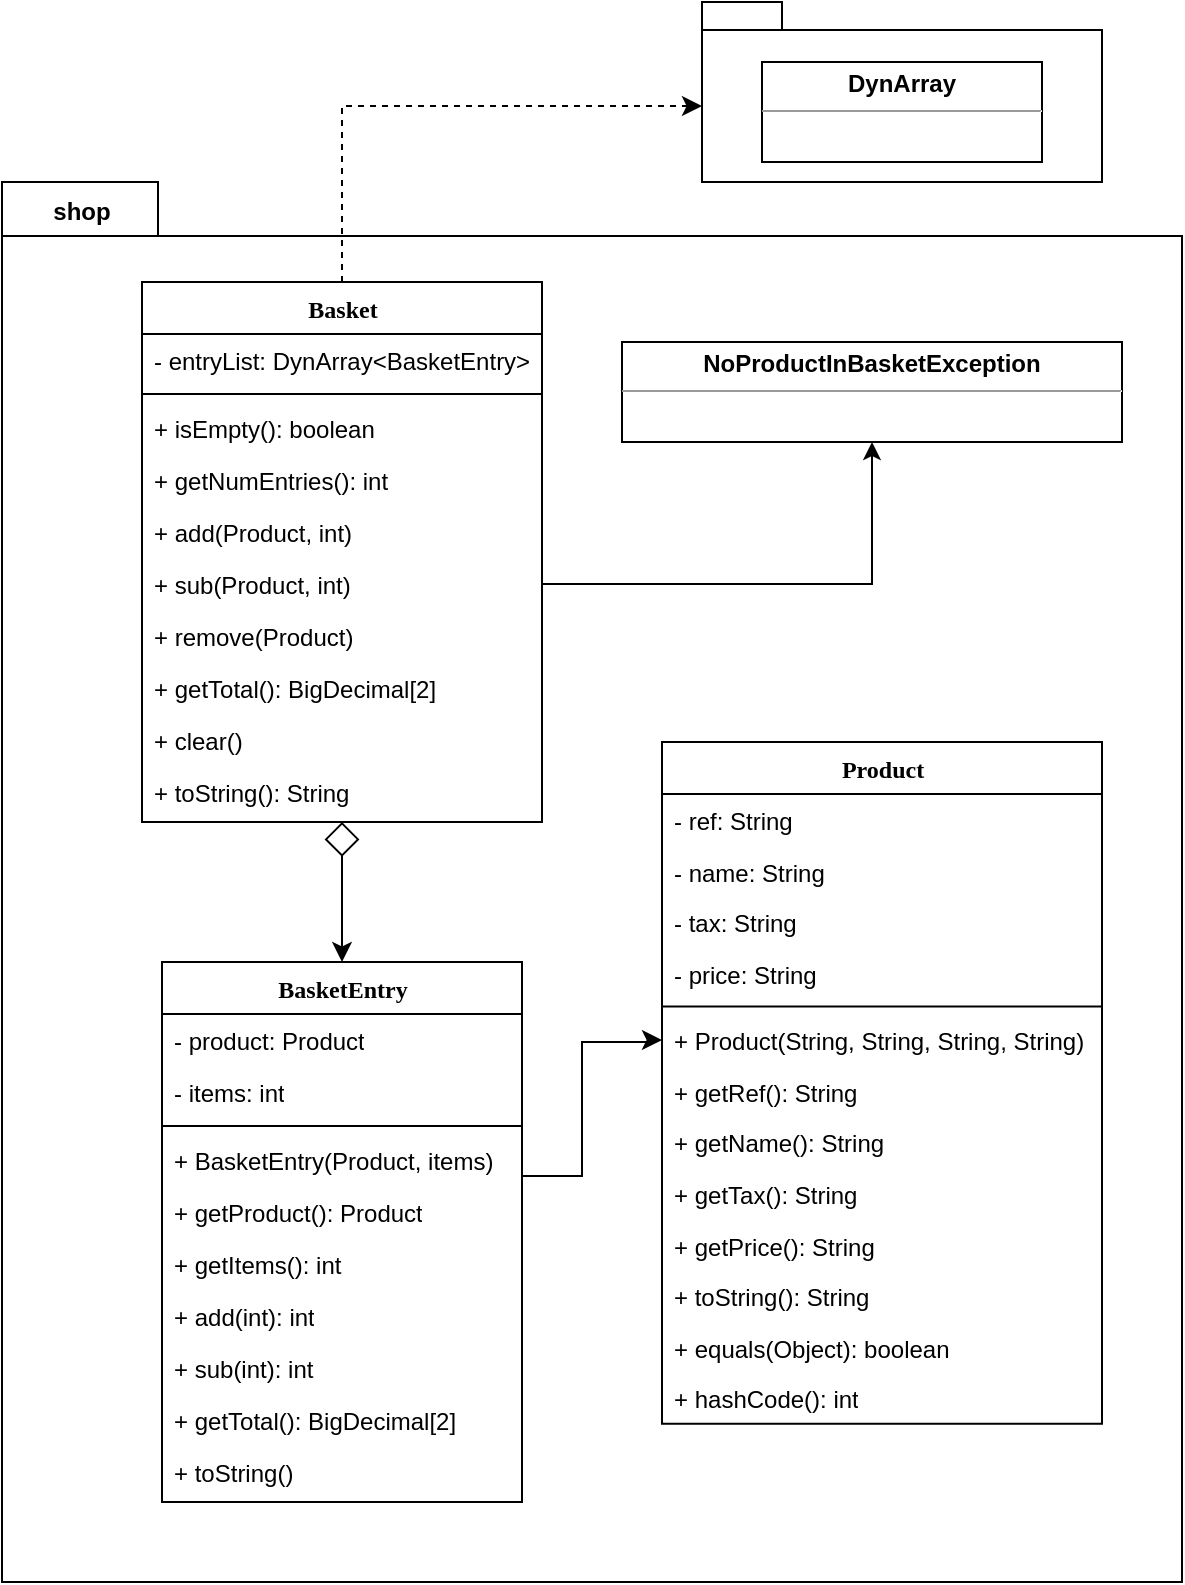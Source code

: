 <mxfile version="12.9.13" type="device"><diagram id="D7LBZKNzmPvdpPZHnFad" name="Page-1"><mxGraphModel dx="1077" dy="694" grid="1" gridSize="10" guides="1" tooltips="1" connect="1" arrows="1" fold="1" page="1" pageScale="1" pageWidth="827" pageHeight="1169" math="0" shadow="0"><root><mxCell id="0"/><mxCell id="1" parent="0"/><mxCell id="YnYTxRRlZ7nAwSMFigIP-53" value="" style="shape=folder;fontStyle=1;spacingTop=10;tabWidth=78;tabHeight=27;tabPosition=left;html=1;fillColor=none;" parent="1" vertex="1"><mxGeometry x="90" y="150" width="590" height="700" as="geometry"/></mxCell><mxCell id="YnYTxRRlZ7nAwSMFigIP-32" style="edgeStyle=orthogonalEdgeStyle;rounded=0;orthogonalLoop=1;jettySize=auto;html=1;startArrow=diamond;startFill=0;startSize=15;endSize=7;" parent="1" source="YnYTxRRlZ7nAwSMFigIP-14" target="YnYTxRRlZ7nAwSMFigIP-23" edge="1"><mxGeometry relative="1" as="geometry"/></mxCell><mxCell id="YnYTxRRlZ7nAwSMFigIP-58" style="edgeStyle=orthogonalEdgeStyle;rounded=0;orthogonalLoop=1;jettySize=auto;html=1;exitX=0.5;exitY=0;exitDx=0;exitDy=0;entryX=0;entryY=0;entryDx=0;entryDy=52;entryPerimeter=0;startArrow=none;startFill=0;startSize=15;endSize=7;dashed=1;" parent="1" source="YnYTxRRlZ7nAwSMFigIP-14" target="YnYTxRRlZ7nAwSMFigIP-56" edge="1"><mxGeometry relative="1" as="geometry"/></mxCell><mxCell id="YnYTxRRlZ7nAwSMFigIP-14" value="Basket" style="swimlane;html=1;fontStyle=1;align=center;verticalAlign=top;childLayout=stackLayout;horizontal=1;startSize=26;horizontalStack=0;resizeParent=1;resizeLast=0;collapsible=1;marginBottom=0;swimlaneFillColor=#ffffff;rounded=0;shadow=0;comic=0;labelBackgroundColor=none;strokeWidth=1;fillColor=none;fontFamily=Verdana;fontSize=12" parent="1" vertex="1"><mxGeometry x="160" y="200" width="200" height="270" as="geometry"/></mxCell><mxCell id="YnYTxRRlZ7nAwSMFigIP-15" value="- entryList: DynArray&amp;lt;BasketEntry&amp;gt;" style="text;html=1;strokeColor=none;fillColor=none;align=left;verticalAlign=top;spacingLeft=4;spacingRight=4;whiteSpace=wrap;overflow=hidden;rotatable=0;points=[[0,0.5],[1,0.5]];portConstraint=eastwest;" parent="YnYTxRRlZ7nAwSMFigIP-14" vertex="1"><mxGeometry y="26" width="200" height="26" as="geometry"/></mxCell><mxCell id="YnYTxRRlZ7nAwSMFigIP-17" value="" style="line;html=1;strokeWidth=1;fillColor=none;align=left;verticalAlign=middle;spacingTop=-1;spacingLeft=3;spacingRight=3;rotatable=0;labelPosition=right;points=[];portConstraint=eastwest;" parent="YnYTxRRlZ7nAwSMFigIP-14" vertex="1"><mxGeometry y="52" width="200" height="8" as="geometry"/></mxCell><mxCell id="YnYTxRRlZ7nAwSMFigIP-18" value="+ isEmpty(): boolean" style="text;html=1;strokeColor=none;fillColor=none;align=left;verticalAlign=top;spacingLeft=4;spacingRight=4;whiteSpace=wrap;overflow=hidden;rotatable=0;points=[[0,0.5],[1,0.5]];portConstraint=eastwest;" parent="YnYTxRRlZ7nAwSMFigIP-14" vertex="1"><mxGeometry y="60" width="200" height="26" as="geometry"/></mxCell><mxCell id="YnYTxRRlZ7nAwSMFigIP-63" value="+ getNumEntries(): int" style="text;html=1;strokeColor=none;fillColor=none;align=left;verticalAlign=top;spacingLeft=4;spacingRight=4;whiteSpace=wrap;overflow=hidden;rotatable=0;points=[[0,0.5],[1,0.5]];portConstraint=eastwest;" parent="YnYTxRRlZ7nAwSMFigIP-14" vertex="1"><mxGeometry y="86" width="200" height="26" as="geometry"/></mxCell><mxCell id="YnYTxRRlZ7nAwSMFigIP-62" value="+ add(Product, int)" style="text;html=1;strokeColor=none;fillColor=none;align=left;verticalAlign=top;spacingLeft=4;spacingRight=4;whiteSpace=wrap;overflow=hidden;rotatable=0;points=[[0,0.5],[1,0.5]];portConstraint=eastwest;" parent="YnYTxRRlZ7nAwSMFigIP-14" vertex="1"><mxGeometry y="112" width="200" height="26" as="geometry"/></mxCell><mxCell id="YnYTxRRlZ7nAwSMFigIP-19" value="+ sub(Product, int)" style="text;html=1;strokeColor=none;fillColor=none;align=left;verticalAlign=top;spacingLeft=4;spacingRight=4;whiteSpace=wrap;overflow=hidden;rotatable=0;points=[[0,0.5],[1,0.5]];portConstraint=eastwest;" parent="YnYTxRRlZ7nAwSMFigIP-14" vertex="1"><mxGeometry y="138" width="200" height="26" as="geometry"/></mxCell><mxCell id="YnYTxRRlZ7nAwSMFigIP-61" value="+ remove(Product)" style="text;html=1;strokeColor=none;fillColor=none;align=left;verticalAlign=top;spacingLeft=4;spacingRight=4;whiteSpace=wrap;overflow=hidden;rotatable=0;points=[[0,0.5],[1,0.5]];portConstraint=eastwest;" parent="YnYTxRRlZ7nAwSMFigIP-14" vertex="1"><mxGeometry y="164" width="200" height="26" as="geometry"/></mxCell><mxCell id="YnYTxRRlZ7nAwSMFigIP-20" value="+ getTotal(): BigDecimal[2]" style="text;html=1;strokeColor=none;fillColor=none;align=left;verticalAlign=top;spacingLeft=4;spacingRight=4;whiteSpace=wrap;overflow=hidden;rotatable=0;points=[[0,0.5],[1,0.5]];portConstraint=eastwest;" parent="YnYTxRRlZ7nAwSMFigIP-14" vertex="1"><mxGeometry y="190" width="200" height="26" as="geometry"/></mxCell><mxCell id="YnYTxRRlZ7nAwSMFigIP-21" value="+ clear()" style="text;html=1;strokeColor=none;fillColor=none;align=left;verticalAlign=top;spacingLeft=4;spacingRight=4;whiteSpace=wrap;overflow=hidden;rotatable=0;points=[[0,0.5],[1,0.5]];portConstraint=eastwest;" parent="YnYTxRRlZ7nAwSMFigIP-14" vertex="1"><mxGeometry y="216" width="200" height="26" as="geometry"/></mxCell><mxCell id="YnYTxRRlZ7nAwSMFigIP-22" value="+ toString(): String" style="text;html=1;strokeColor=none;fillColor=none;align=left;verticalAlign=top;spacingLeft=4;spacingRight=4;whiteSpace=wrap;overflow=hidden;rotatable=0;points=[[0,0.5],[1,0.5]];portConstraint=eastwest;" parent="YnYTxRRlZ7nAwSMFigIP-14" vertex="1"><mxGeometry y="242" width="200" height="26" as="geometry"/></mxCell><mxCell id="YnYTxRRlZ7nAwSMFigIP-56" value="" style="shape=folder;fontStyle=1;spacingTop=10;tabWidth=40;tabHeight=14;tabPosition=left;html=1;fillColor=none;" parent="1" vertex="1"><mxGeometry x="440" y="60" width="200" height="90" as="geometry"/></mxCell><mxCell id="YnYTxRRlZ7nAwSMFigIP-57" value="&lt;p style=&quot;margin: 0px ; margin-top: 4px ; text-align: center&quot;&gt;&lt;b&gt;DynArray&lt;/b&gt;&lt;/p&gt;&lt;hr size=&quot;1&quot;&gt;&lt;div style=&quot;height: 2px&quot;&gt;&lt;/div&gt;" style="verticalAlign=top;align=left;overflow=fill;fontSize=12;fontFamily=Helvetica;html=1;fillColor=none;" parent="1" vertex="1"><mxGeometry x="470" y="90" width="140" height="50" as="geometry"/></mxCell><mxCell id="YnYTxRRlZ7nAwSMFigIP-54" value="shop" style="text;align=center;fontStyle=1;verticalAlign=middle;spacingLeft=3;spacingRight=3;strokeColor=none;rotatable=0;points=[[0,0.5],[1,0.5]];portConstraint=eastwest;" parent="1" vertex="1"><mxGeometry x="90" y="150" width="80" height="27.761" as="geometry"/></mxCell><mxCell id="YnYTxRRlZ7nAwSMFigIP-47" style="edgeStyle=orthogonalEdgeStyle;rounded=0;orthogonalLoop=1;jettySize=auto;html=1;entryX=0;entryY=0.5;entryDx=0;entryDy=0;startArrow=none;startFill=0;startSize=15;endSize=7;exitX=1;exitY=0.5;exitDx=0;exitDy=0;" parent="1" source="YnYTxRRlZ7nAwSMFigIP-44" target="YnYTxRRlZ7nAwSMFigIP-36" edge="1"><mxGeometry relative="1" as="geometry"><Array as="points"><mxPoint x="350" y="647"/><mxPoint x="380" y="647"/><mxPoint x="380" y="580"/><mxPoint x="414" y="580"/></Array></mxGeometry></mxCell><mxCell id="YnYTxRRlZ7nAwSMFigIP-23" value="BasketEntry" style="swimlane;html=1;fontStyle=1;align=center;verticalAlign=top;childLayout=stackLayout;horizontal=1;startSize=26;horizontalStack=0;resizeParent=1;resizeLast=0;collapsible=1;marginBottom=0;swimlaneFillColor=#ffffff;rounded=0;shadow=0;comic=0;labelBackgroundColor=none;strokeWidth=1;fillColor=none;fontFamily=Verdana;fontSize=12" parent="1" vertex="1"><mxGeometry x="170" y="540" width="180" height="270" as="geometry"/></mxCell><mxCell id="YnYTxRRlZ7nAwSMFigIP-24" value="- product: Product" style="text;html=1;strokeColor=none;fillColor=none;align=left;verticalAlign=top;spacingLeft=4;spacingRight=4;whiteSpace=wrap;overflow=hidden;rotatable=0;points=[[0,0.5],[1,0.5]];portConstraint=eastwest;" parent="YnYTxRRlZ7nAwSMFigIP-23" vertex="1"><mxGeometry y="26" width="180" height="26" as="geometry"/></mxCell><mxCell id="YnYTxRRlZ7nAwSMFigIP-26" value="- items: int" style="text;html=1;strokeColor=none;fillColor=none;align=left;verticalAlign=top;spacingLeft=4;spacingRight=4;whiteSpace=wrap;overflow=hidden;rotatable=0;points=[[0,0.5],[1,0.5]];portConstraint=eastwest;" parent="YnYTxRRlZ7nAwSMFigIP-23" vertex="1"><mxGeometry y="52" width="180" height="26" as="geometry"/></mxCell><mxCell id="YnYTxRRlZ7nAwSMFigIP-25" value="" style="line;html=1;strokeWidth=1;fillColor=none;align=left;verticalAlign=middle;spacingTop=-1;spacingLeft=3;spacingRight=3;rotatable=0;labelPosition=right;points=[];portConstraint=eastwest;" parent="YnYTxRRlZ7nAwSMFigIP-23" vertex="1"><mxGeometry y="78" width="180" height="8" as="geometry"/></mxCell><mxCell id="YnYTxRRlZ7nAwSMFigIP-31" value="+ BasketEntry(Product, items)" style="text;html=1;strokeColor=none;fillColor=none;align=left;verticalAlign=top;spacingLeft=4;spacingRight=4;whiteSpace=wrap;overflow=hidden;rotatable=0;points=[[0,0.5],[1,0.5]];portConstraint=eastwest;" parent="YnYTxRRlZ7nAwSMFigIP-23" vertex="1"><mxGeometry y="86" width="180" height="26" as="geometry"/></mxCell><mxCell id="YnYTxRRlZ7nAwSMFigIP-60" value="+ getProduct(): Product" style="text;html=1;strokeColor=none;fillColor=none;align=left;verticalAlign=top;spacingLeft=4;spacingRight=4;whiteSpace=wrap;overflow=hidden;rotatable=0;points=[[0,0.5],[1,0.5]];portConstraint=eastwest;" parent="YnYTxRRlZ7nAwSMFigIP-23" vertex="1"><mxGeometry y="112" width="180" height="26" as="geometry"/></mxCell><mxCell id="YnYTxRRlZ7nAwSMFigIP-59" value="+ getItems(): int" style="text;html=1;strokeColor=none;fillColor=none;align=left;verticalAlign=top;spacingLeft=4;spacingRight=4;whiteSpace=wrap;overflow=hidden;rotatable=0;points=[[0,0.5],[1,0.5]];portConstraint=eastwest;" parent="YnYTxRRlZ7nAwSMFigIP-23" vertex="1"><mxGeometry y="138" width="180" height="26" as="geometry"/></mxCell><mxCell id="YnYTxRRlZ7nAwSMFigIP-44" value="+ add(int): int" style="text;html=1;strokeColor=none;fillColor=none;align=left;verticalAlign=top;spacingLeft=4;spacingRight=4;whiteSpace=wrap;overflow=hidden;rotatable=0;points=[[0,0.5],[1,0.5]];portConstraint=eastwest;" parent="YnYTxRRlZ7nAwSMFigIP-23" vertex="1"><mxGeometry y="164" width="180" height="26" as="geometry"/></mxCell><mxCell id="YnYTxRRlZ7nAwSMFigIP-27" value="+ sub(int): int" style="text;html=1;strokeColor=none;fillColor=none;align=left;verticalAlign=top;spacingLeft=4;spacingRight=4;whiteSpace=wrap;overflow=hidden;rotatable=0;points=[[0,0.5],[1,0.5]];portConstraint=eastwest;" parent="YnYTxRRlZ7nAwSMFigIP-23" vertex="1"><mxGeometry y="190" width="180" height="26" as="geometry"/></mxCell><mxCell id="YnYTxRRlZ7nAwSMFigIP-28" value="+ getTotal(): BigDecimal[2]" style="text;html=1;strokeColor=none;fillColor=none;align=left;verticalAlign=top;spacingLeft=4;spacingRight=4;whiteSpace=wrap;overflow=hidden;rotatable=0;points=[[0,0.5],[1,0.5]];portConstraint=eastwest;" parent="YnYTxRRlZ7nAwSMFigIP-23" vertex="1"><mxGeometry y="216" width="180" height="26" as="geometry"/></mxCell><mxCell id="YnYTxRRlZ7nAwSMFigIP-30" value="+ toString()" style="text;html=1;strokeColor=none;fillColor=none;align=left;verticalAlign=top;spacingLeft=4;spacingRight=4;whiteSpace=wrap;overflow=hidden;rotatable=0;points=[[0,0.5],[1,0.5]];portConstraint=eastwest;" parent="YnYTxRRlZ7nAwSMFigIP-23" vertex="1"><mxGeometry y="242" width="180" height="26" as="geometry"/></mxCell><mxCell id="YnYTxRRlZ7nAwSMFigIP-33" value="Product" style="swimlane;html=1;fontStyle=1;align=center;verticalAlign=top;childLayout=stackLayout;horizontal=1;startSize=26;horizontalStack=0;resizeParent=1;resizeLast=0;collapsible=1;marginBottom=0;swimlaneFillColor=#ffffff;rounded=0;shadow=0;comic=0;labelBackgroundColor=none;strokeWidth=1;fillColor=none;fontFamily=Verdana;fontSize=12" parent="1" vertex="1"><mxGeometry x="420" y="430.003" width="220" height="340.921" as="geometry"/></mxCell><mxCell id="YnYTxRRlZ7nAwSMFigIP-41" value="- ref: String" style="text;html=1;strokeColor=none;fillColor=none;align=left;verticalAlign=top;spacingLeft=4;spacingRight=4;whiteSpace=wrap;overflow=hidden;rotatable=0;points=[[0,0.5],[1,0.5]];portConstraint=eastwest;" parent="YnYTxRRlZ7nAwSMFigIP-33" vertex="1"><mxGeometry y="26" width="220" height="25.587" as="geometry"/></mxCell><mxCell id="YnYTxRRlZ7nAwSMFigIP-34" value="- name: String" style="text;html=1;strokeColor=none;fillColor=none;align=left;verticalAlign=top;spacingLeft=4;spacingRight=4;whiteSpace=wrap;overflow=hidden;rotatable=0;points=[[0,0.5],[1,0.5]];portConstraint=eastwest;" parent="YnYTxRRlZ7nAwSMFigIP-33" vertex="1"><mxGeometry y="51.587" width="220" height="25.587" as="geometry"/></mxCell><mxCell id="YnYTxRRlZ7nAwSMFigIP-42" value="- tax: String" style="text;html=1;strokeColor=none;fillColor=none;align=left;verticalAlign=top;spacingLeft=4;spacingRight=4;whiteSpace=wrap;overflow=hidden;rotatable=0;points=[[0,0.5],[1,0.5]];portConstraint=eastwest;" parent="YnYTxRRlZ7nAwSMFigIP-33" vertex="1"><mxGeometry y="77.175" width="220" height="25.587" as="geometry"/></mxCell><mxCell id="YnYTxRRlZ7nAwSMFigIP-43" value="- price: String" style="text;html=1;strokeColor=none;fillColor=none;align=left;verticalAlign=top;spacingLeft=4;spacingRight=4;whiteSpace=wrap;overflow=hidden;rotatable=0;points=[[0,0.5],[1,0.5]];portConstraint=eastwest;" parent="YnYTxRRlZ7nAwSMFigIP-33" vertex="1"><mxGeometry y="102.762" width="220" height="25.587" as="geometry"/></mxCell><mxCell id="YnYTxRRlZ7nAwSMFigIP-35" value="" style="line;html=1;strokeWidth=1;fillColor=none;align=left;verticalAlign=middle;spacingTop=-1;spacingLeft=3;spacingRight=3;rotatable=0;labelPosition=right;points=[];portConstraint=eastwest;" parent="YnYTxRRlZ7nAwSMFigIP-33" vertex="1"><mxGeometry y="128.349" width="220" height="7.873" as="geometry"/></mxCell><mxCell id="YnYTxRRlZ7nAwSMFigIP-36" value="+ Product(String, String, String, String)" style="text;html=1;strokeColor=none;fillColor=none;align=left;verticalAlign=top;spacingLeft=4;spacingRight=4;whiteSpace=wrap;overflow=hidden;rotatable=0;points=[[0,0.5],[1,0.5]];portConstraint=eastwest;" parent="YnYTxRRlZ7nAwSMFigIP-33" vertex="1"><mxGeometry y="136.222" width="220" height="25.587" as="geometry"/></mxCell><mxCell id="YnYTxRRlZ7nAwSMFigIP-48" value="+ getRef(): String" style="text;html=1;strokeColor=none;fillColor=none;align=left;verticalAlign=top;spacingLeft=4;spacingRight=4;whiteSpace=wrap;overflow=hidden;rotatable=0;points=[[0,0.5],[1,0.5]];portConstraint=eastwest;" parent="YnYTxRRlZ7nAwSMFigIP-33" vertex="1"><mxGeometry y="161.81" width="220" height="25.587" as="geometry"/></mxCell><mxCell id="YnYTxRRlZ7nAwSMFigIP-49" value="+ getName(): String" style="text;html=1;strokeColor=none;fillColor=none;align=left;verticalAlign=top;spacingLeft=4;spacingRight=4;whiteSpace=wrap;overflow=hidden;rotatable=0;points=[[0,0.5],[1,0.5]];portConstraint=eastwest;" parent="YnYTxRRlZ7nAwSMFigIP-33" vertex="1"><mxGeometry y="187.397" width="220" height="25.587" as="geometry"/></mxCell><mxCell id="YnYTxRRlZ7nAwSMFigIP-38" value="+ getTax(): String" style="text;html=1;strokeColor=none;fillColor=none;align=left;verticalAlign=top;spacingLeft=4;spacingRight=4;whiteSpace=wrap;overflow=hidden;rotatable=0;points=[[0,0.5],[1,0.5]];portConstraint=eastwest;" parent="YnYTxRRlZ7nAwSMFigIP-33" vertex="1"><mxGeometry y="212.984" width="220" height="25.587" as="geometry"/></mxCell><mxCell id="YnYTxRRlZ7nAwSMFigIP-39" value="+ getPrice(): String" style="text;html=1;strokeColor=none;fillColor=none;align=left;verticalAlign=top;spacingLeft=4;spacingRight=4;whiteSpace=wrap;overflow=hidden;rotatable=0;points=[[0,0.5],[1,0.5]];portConstraint=eastwest;" parent="YnYTxRRlZ7nAwSMFigIP-33" vertex="1"><mxGeometry y="238.571" width="220" height="25.587" as="geometry"/></mxCell><mxCell id="YnYTxRRlZ7nAwSMFigIP-40" value="+ toString(): String" style="text;html=1;strokeColor=none;fillColor=none;align=left;verticalAlign=top;spacingLeft=4;spacingRight=4;whiteSpace=wrap;overflow=hidden;rotatable=0;points=[[0,0.5],[1,0.5]];portConstraint=eastwest;" parent="YnYTxRRlZ7nAwSMFigIP-33" vertex="1"><mxGeometry y="264.159" width="220" height="25.587" as="geometry"/></mxCell><mxCell id="YnYTxRRlZ7nAwSMFigIP-45" value="+ equals(Object): boolean" style="text;html=1;strokeColor=none;fillColor=none;align=left;verticalAlign=top;spacingLeft=4;spacingRight=4;whiteSpace=wrap;overflow=hidden;rotatable=0;points=[[0,0.5],[1,0.5]];portConstraint=eastwest;" parent="YnYTxRRlZ7nAwSMFigIP-33" vertex="1"><mxGeometry y="289.746" width="220" height="25.587" as="geometry"/></mxCell><mxCell id="BnhA71Z__rqIfuxewUaM-1" value="+ hashCode(): int" style="text;html=1;strokeColor=none;fillColor=none;align=left;verticalAlign=top;spacingLeft=4;spacingRight=4;whiteSpace=wrap;overflow=hidden;rotatable=0;points=[[0,0.5],[1,0.5]];portConstraint=eastwest;" parent="YnYTxRRlZ7nAwSMFigIP-33" vertex="1"><mxGeometry y="315.333" width="220" height="25.587" as="geometry"/></mxCell><mxCell id="Q0L_oGPkuxVqLUQm_CVI-2" value="&lt;p style=&quot;margin: 0px ; margin-top: 4px ; text-align: center&quot;&gt;&lt;b&gt;NoProductInBasketException&lt;/b&gt;&lt;/p&gt;&lt;hr size=&quot;1&quot;&gt;&lt;div style=&quot;height: 2px&quot;&gt;&lt;/div&gt;" style="verticalAlign=top;align=left;overflow=fill;fontSize=12;fontFamily=Helvetica;html=1;fillColor=none;" vertex="1" parent="1"><mxGeometry x="400" y="230" width="250" height="50" as="geometry"/></mxCell><mxCell id="Q0L_oGPkuxVqLUQm_CVI-4" style="edgeStyle=orthogonalEdgeStyle;rounded=0;orthogonalLoop=1;jettySize=auto;html=1;exitX=1;exitY=0.5;exitDx=0;exitDy=0;entryX=0.5;entryY=1;entryDx=0;entryDy=0;" edge="1" parent="1" source="YnYTxRRlZ7nAwSMFigIP-19" target="Q0L_oGPkuxVqLUQm_CVI-2"><mxGeometry relative="1" as="geometry"/></mxCell></root></mxGraphModel></diagram></mxfile>